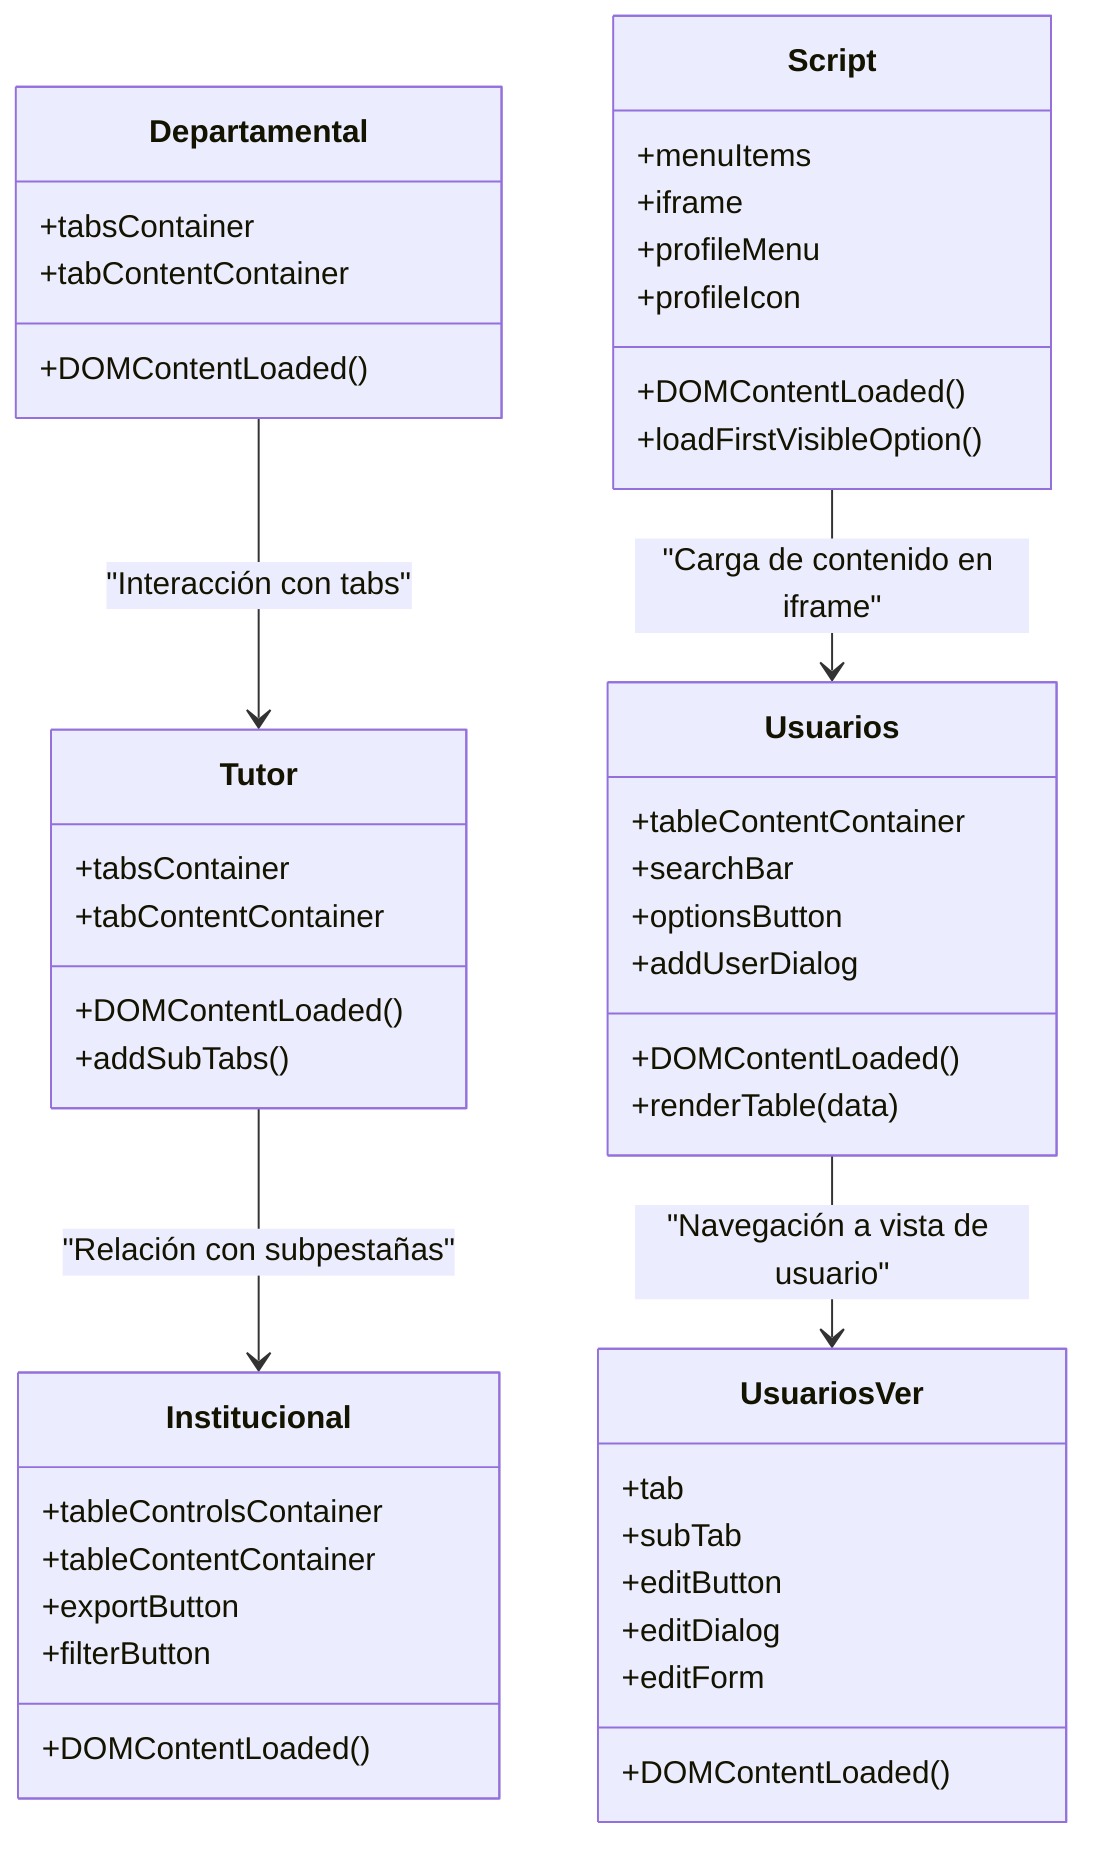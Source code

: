 classDiagram
    class Departamental {
        +DOMContentLoaded()
        +tabsContainer
        +tabContentContainer
    }

    class Institucional {
        +DOMContentLoaded()
        +tableControlsContainer
        +tableContentContainer
        +exportButton
        +filterButton
    }

    class Script {
        +DOMContentLoaded()
        +menuItems
        +iframe
        +loadFirstVisibleOption()
        +profileMenu
        +profileIcon
    }

    class Tutor {
        +DOMContentLoaded()
        +tabsContainer
        +tabContentContainer
        +addSubTabs()
    }

    class Usuarios {
        +DOMContentLoaded()
        +tableContentContainer
        +renderTable(data)
        +searchBar
        +optionsButton
        +addUserDialog
    }

    class UsuariosVer {
        +DOMContentLoaded()
        +tab
        +subTab
        +editButton
        +editDialog
        +editForm
    }

    Departamental --> Tutor : "Interacción con tabs"
    Script --> Usuarios : "Carga de contenido en iframe"
    Usuarios --> UsuariosVer : "Navegación a vista de usuario"
    Tutor --> Institucional : "Relación con subpestañas"